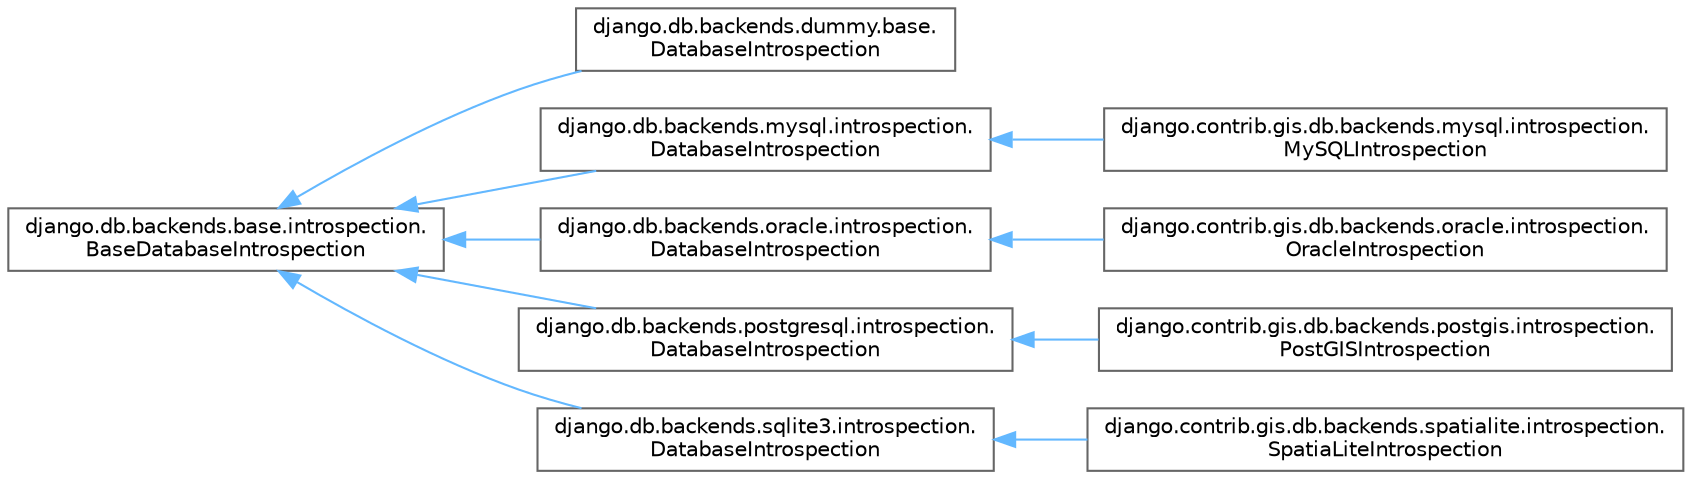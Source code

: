 digraph "Graphical Class Hierarchy"
{
 // LATEX_PDF_SIZE
  bgcolor="transparent";
  edge [fontname=Helvetica,fontsize=10,labelfontname=Helvetica,labelfontsize=10];
  node [fontname=Helvetica,fontsize=10,shape=box,height=0.2,width=0.4];
  rankdir="LR";
  Node0 [id="Node000000",label="django.db.backends.base.introspection.\lBaseDatabaseIntrospection",height=0.2,width=0.4,color="grey40", fillcolor="white", style="filled",URL="$classdjango_1_1db_1_1backends_1_1base_1_1introspection_1_1_base_database_introspection.html",tooltip=" "];
  Node0 -> Node1 [id="edge1409_Node000000_Node000001",dir="back",color="steelblue1",style="solid",tooltip=" "];
  Node1 [id="Node000001",label="django.db.backends.dummy.base.\lDatabaseIntrospection",height=0.2,width=0.4,color="grey40", fillcolor="white", style="filled",URL="$classdjango_1_1db_1_1backends_1_1dummy_1_1base_1_1_database_introspection.html",tooltip=" "];
  Node0 -> Node2 [id="edge1410_Node000000_Node000002",dir="back",color="steelblue1",style="solid",tooltip=" "];
  Node2 [id="Node000002",label="django.db.backends.mysql.introspection.\lDatabaseIntrospection",height=0.2,width=0.4,color="grey40", fillcolor="white", style="filled",URL="$classdjango_1_1db_1_1backends_1_1mysql_1_1introspection_1_1_database_introspection.html",tooltip=" "];
  Node2 -> Node3 [id="edge1411_Node000002_Node000003",dir="back",color="steelblue1",style="solid",tooltip=" "];
  Node3 [id="Node000003",label="django.contrib.gis.db.backends.mysql.introspection.\lMySQLIntrospection",height=0.2,width=0.4,color="grey40", fillcolor="white", style="filled",URL="$classdjango_1_1contrib_1_1gis_1_1db_1_1backends_1_1mysql_1_1introspection_1_1_my_s_q_l_introspection.html",tooltip=" "];
  Node0 -> Node4 [id="edge1412_Node000000_Node000004",dir="back",color="steelblue1",style="solid",tooltip=" "];
  Node4 [id="Node000004",label="django.db.backends.oracle.introspection.\lDatabaseIntrospection",height=0.2,width=0.4,color="grey40", fillcolor="white", style="filled",URL="$classdjango_1_1db_1_1backends_1_1oracle_1_1introspection_1_1_database_introspection.html",tooltip=" "];
  Node4 -> Node5 [id="edge1413_Node000004_Node000005",dir="back",color="steelblue1",style="solid",tooltip=" "];
  Node5 [id="Node000005",label="django.contrib.gis.db.backends.oracle.introspection.\lOracleIntrospection",height=0.2,width=0.4,color="grey40", fillcolor="white", style="filled",URL="$classdjango_1_1contrib_1_1gis_1_1db_1_1backends_1_1oracle_1_1introspection_1_1_oracle_introspection.html",tooltip=" "];
  Node0 -> Node6 [id="edge1414_Node000000_Node000006",dir="back",color="steelblue1",style="solid",tooltip=" "];
  Node6 [id="Node000006",label="django.db.backends.postgresql.introspection.\lDatabaseIntrospection",height=0.2,width=0.4,color="grey40", fillcolor="white", style="filled",URL="$classdjango_1_1db_1_1backends_1_1postgresql_1_1introspection_1_1_database_introspection.html",tooltip=" "];
  Node6 -> Node7 [id="edge1415_Node000006_Node000007",dir="back",color="steelblue1",style="solid",tooltip=" "];
  Node7 [id="Node000007",label="django.contrib.gis.db.backends.postgis.introspection.\lPostGISIntrospection",height=0.2,width=0.4,color="grey40", fillcolor="white", style="filled",URL="$classdjango_1_1contrib_1_1gis_1_1db_1_1backends_1_1postgis_1_1introspection_1_1_post_g_i_s_introspection.html",tooltip=" "];
  Node0 -> Node8 [id="edge1416_Node000000_Node000008",dir="back",color="steelblue1",style="solid",tooltip=" "];
  Node8 [id="Node000008",label="django.db.backends.sqlite3.introspection.\lDatabaseIntrospection",height=0.2,width=0.4,color="grey40", fillcolor="white", style="filled",URL="$classdjango_1_1db_1_1backends_1_1sqlite3_1_1introspection_1_1_database_introspection.html",tooltip=" "];
  Node8 -> Node9 [id="edge1417_Node000008_Node000009",dir="back",color="steelblue1",style="solid",tooltip=" "];
  Node9 [id="Node000009",label="django.contrib.gis.db.backends.spatialite.introspection.\lSpatiaLiteIntrospection",height=0.2,width=0.4,color="grey40", fillcolor="white", style="filled",URL="$classdjango_1_1contrib_1_1gis_1_1db_1_1backends_1_1spatialite_1_1introspection_1_1_spatia_lite_introspection.html",tooltip=" "];
}
